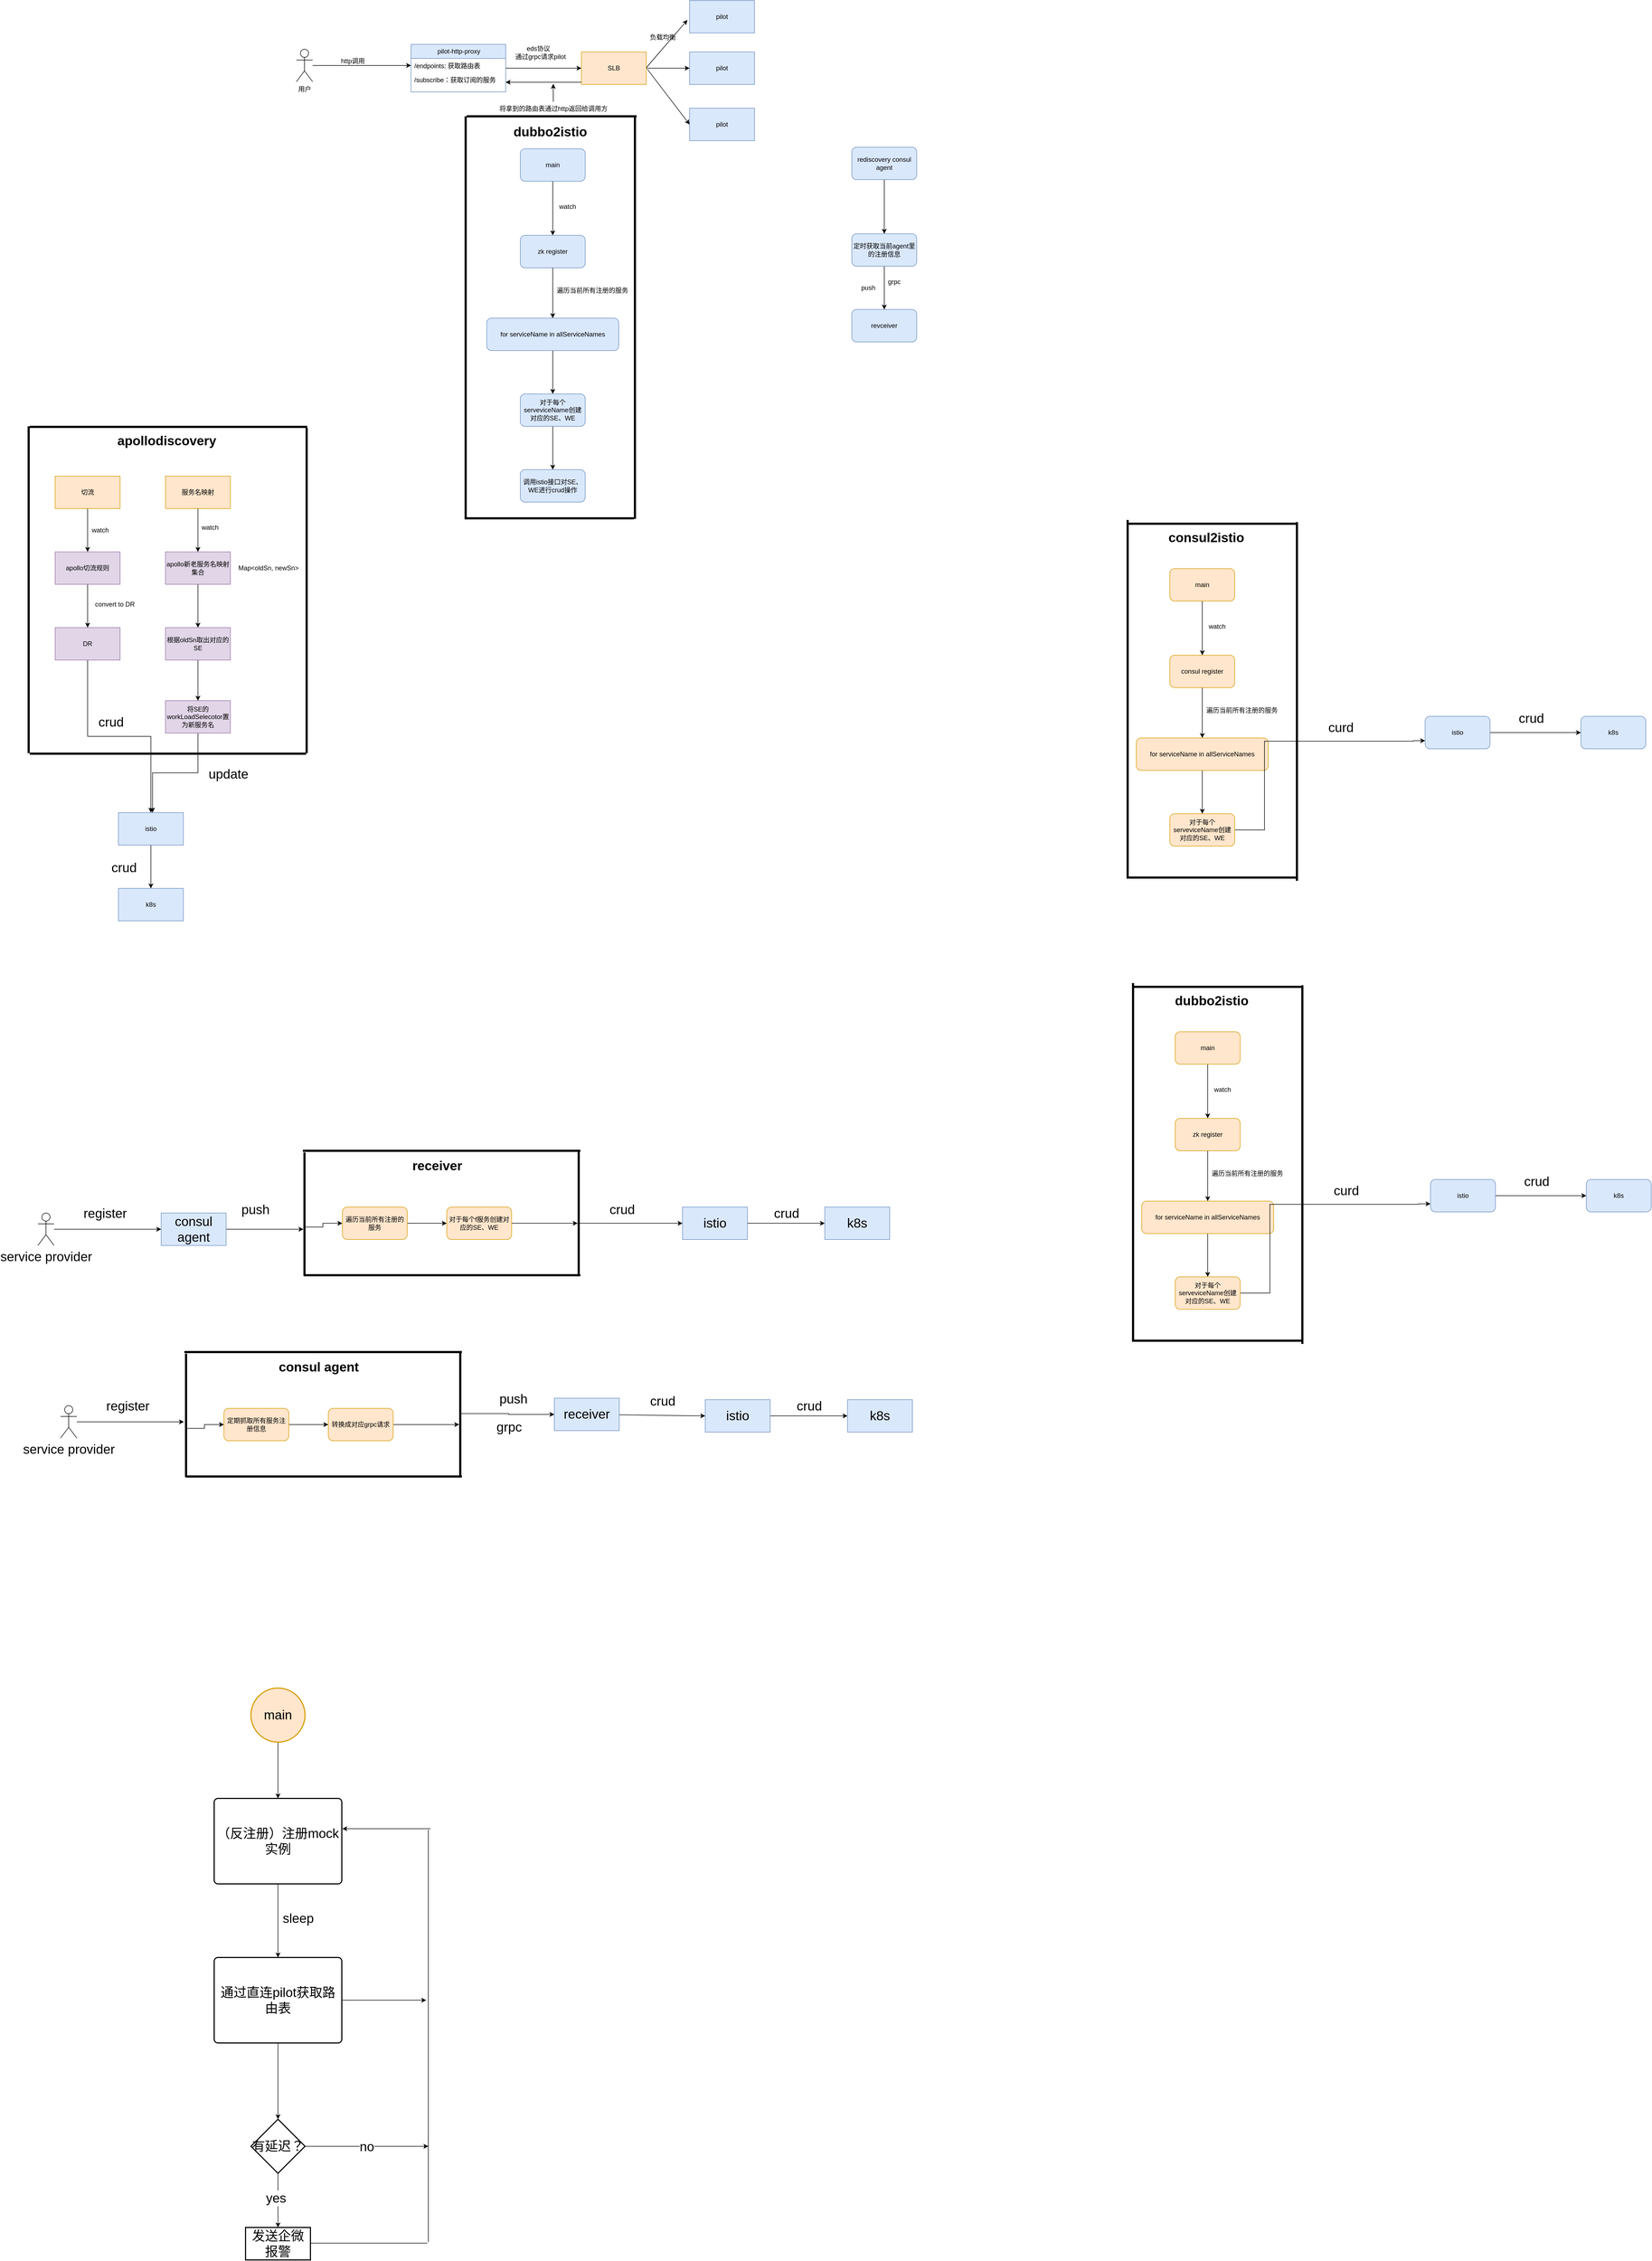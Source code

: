 <mxfile version="20.8.3" type="github">
  <diagram id="I-4XZFqHm5EkokQi3nll" name="第 1 页">
    <mxGraphModel dx="2268" dy="1748" grid="0" gridSize="10" guides="1" tooltips="1" connect="1" arrows="1" fold="1" page="0" pageScale="1" pageWidth="827" pageHeight="1169" math="0" shadow="0">
      <root>
        <mxCell id="0" />
        <mxCell id="1" parent="0" />
        <mxCell id="2bSLnEvAa8lVFMbBn78T-7" value="" style="edgeStyle=orthogonalEdgeStyle;rounded=0;orthogonalLoop=1;jettySize=auto;html=1;" parent="1" source="2bSLnEvAa8lVFMbBn78T-2" target="2bSLnEvAa8lVFMbBn78T-6" edge="1">
          <mxGeometry relative="1" as="geometry" />
        </mxCell>
        <mxCell id="2bSLnEvAa8lVFMbBn78T-2" value="pilot-http-proxy" style="swimlane;fontStyle=0;childLayout=stackLayout;horizontal=1;startSize=26;fillColor=#dae8fc;horizontalStack=0;resizeParent=1;resizeParentMax=0;resizeLast=0;collapsible=1;marginBottom=0;html=1;strokeColor=#6c8ebf;" parent="1" vertex="1">
          <mxGeometry x="279" y="-360" width="175" height="88" as="geometry" />
        </mxCell>
        <mxCell id="2bSLnEvAa8lVFMbBn78T-3" value="&lt;span style=&quot;background-color: rgb(248, 249, 250);&quot;&gt;/endpoints: 获取路由表&lt;/span&gt;" style="text;strokeColor=none;fillColor=none;align=left;verticalAlign=top;spacingLeft=4;spacingRight=4;overflow=hidden;rotatable=0;points=[[0,0.5],[1,0.5]];portConstraint=eastwest;whiteSpace=wrap;html=1;" parent="2bSLnEvAa8lVFMbBn78T-2" vertex="1">
          <mxGeometry y="26" width="175" height="26" as="geometry" />
        </mxCell>
        <mxCell id="2bSLnEvAa8lVFMbBn78T-4" value="&lt;span style=&quot;background-color: rgb(248, 249, 250);&quot;&gt;/subscribe：获取订阅的服务&lt;/span&gt;" style="text;strokeColor=none;fillColor=none;align=left;verticalAlign=top;spacingLeft=4;spacingRight=4;overflow=hidden;rotatable=0;points=[[0,0.5],[1,0.5]];portConstraint=eastwest;whiteSpace=wrap;html=1;" parent="2bSLnEvAa8lVFMbBn78T-2" vertex="1">
          <mxGeometry y="52" width="175" height="36" as="geometry" />
        </mxCell>
        <mxCell id="2bSLnEvAa8lVFMbBn78T-10" value="" style="edgeStyle=orthogonalEdgeStyle;rounded=0;orthogonalLoop=1;jettySize=auto;html=1;" parent="1" source="2bSLnEvAa8lVFMbBn78T-6" target="2bSLnEvAa8lVFMbBn78T-9" edge="1">
          <mxGeometry relative="1" as="geometry" />
        </mxCell>
        <mxCell id="2bSLnEvAa8lVFMbBn78T-6" value="SLB" style="rounded=0;whiteSpace=wrap;html=1;fillColor=#ffe6cc;strokeColor=#d79b00;" parent="1" vertex="1">
          <mxGeometry x="594" y="-346" width="120" height="60" as="geometry" />
        </mxCell>
        <mxCell id="2bSLnEvAa8lVFMbBn78T-8" value="通过grpc请求pilot" style="text;html=1;align=center;verticalAlign=middle;resizable=0;points=[];autosize=1;strokeColor=none;fillColor=none;" parent="1" vertex="1">
          <mxGeometry x="462" y="-350" width="111" height="26" as="geometry" />
        </mxCell>
        <mxCell id="2bSLnEvAa8lVFMbBn78T-9" value="pilot" style="whiteSpace=wrap;html=1;fillColor=#dae8fc;strokeColor=#6c8ebf;rounded=0;" parent="1" vertex="1">
          <mxGeometry x="794" y="-346" width="120" height="60" as="geometry" />
        </mxCell>
        <mxCell id="2bSLnEvAa8lVFMbBn78T-11" value="pilot" style="whiteSpace=wrap;html=1;fillColor=#dae8fc;strokeColor=#6c8ebf;rounded=0;" parent="1" vertex="1">
          <mxGeometry x="794" y="-242" width="120" height="60" as="geometry" />
        </mxCell>
        <mxCell id="2bSLnEvAa8lVFMbBn78T-12" value="pilot" style="whiteSpace=wrap;html=1;fillColor=#dae8fc;strokeColor=#6c8ebf;rounded=0;" parent="1" vertex="1">
          <mxGeometry x="794" y="-441" width="120" height="60" as="geometry" />
        </mxCell>
        <mxCell id="2bSLnEvAa8lVFMbBn78T-13" value="" style="endArrow=classic;html=1;rounded=0;" parent="1" edge="1">
          <mxGeometry width="50" height="50" relative="1" as="geometry">
            <mxPoint x="714" y="-317" as="sourcePoint" />
            <mxPoint x="790" y="-405" as="targetPoint" />
          </mxGeometry>
        </mxCell>
        <mxCell id="2bSLnEvAa8lVFMbBn78T-14" value="" style="endArrow=classic;html=1;rounded=0;entryX=0;entryY=0.5;entryDx=0;entryDy=0;" parent="1" target="2bSLnEvAa8lVFMbBn78T-11" edge="1">
          <mxGeometry width="50" height="50" relative="1" as="geometry">
            <mxPoint x="716" y="-314" as="sourcePoint" />
            <mxPoint x="800" y="-395" as="targetPoint" />
          </mxGeometry>
        </mxCell>
        <mxCell id="2bSLnEvAa8lVFMbBn78T-15" value="负载均衡" style="text;html=1;align=center;verticalAlign=middle;resizable=0;points=[];autosize=1;strokeColor=none;fillColor=none;" parent="1" vertex="1">
          <mxGeometry x="711" y="-386" width="66" height="26" as="geometry" />
        </mxCell>
        <mxCell id="2bSLnEvAa8lVFMbBn78T-16" value="eds协议" style="text;html=1;align=center;verticalAlign=middle;resizable=0;points=[];autosize=1;strokeColor=none;fillColor=none;" parent="1" vertex="1">
          <mxGeometry x="483" y="-365" width="61" height="26" as="geometry" />
        </mxCell>
        <mxCell id="2bSLnEvAa8lVFMbBn78T-17" value="" style="endArrow=classic;html=1;rounded=0;entryX=1;entryY=0.5;entryDx=0;entryDy=0;exitX=0;exitY=0.933;exitDx=0;exitDy=0;exitPerimeter=0;" parent="1" source="2bSLnEvAa8lVFMbBn78T-6" target="2bSLnEvAa8lVFMbBn78T-4" edge="1">
          <mxGeometry width="50" height="50" relative="1" as="geometry">
            <mxPoint x="591" y="-287" as="sourcePoint" />
            <mxPoint x="608" y="-315" as="targetPoint" />
          </mxGeometry>
        </mxCell>
        <mxCell id="2bSLnEvAa8lVFMbBn78T-19" value="" style="edgeStyle=orthogonalEdgeStyle;rounded=0;orthogonalLoop=1;jettySize=auto;html=1;" parent="1" source="2bSLnEvAa8lVFMbBn78T-18" edge="1">
          <mxGeometry relative="1" as="geometry">
            <mxPoint x="542" y="-287" as="targetPoint" />
          </mxGeometry>
        </mxCell>
        <mxCell id="2bSLnEvAa8lVFMbBn78T-18" value="将拿到的路由表通过http返回给调用方" style="text;html=1;align=center;verticalAlign=middle;resizable=0;points=[];autosize=1;strokeColor=none;fillColor=none;" parent="1" vertex="1">
          <mxGeometry x="433" y="-254" width="218" height="26" as="geometry" />
        </mxCell>
        <mxCell id="kkoXUz58cFzVGFC1fmEw-2" style="edgeStyle=orthogonalEdgeStyle;rounded=0;orthogonalLoop=1;jettySize=auto;html=1;entryX=0;entryY=0.5;entryDx=0;entryDy=0;" parent="1" source="kkoXUz58cFzVGFC1fmEw-1" target="2bSLnEvAa8lVFMbBn78T-3" edge="1">
          <mxGeometry relative="1" as="geometry" />
        </mxCell>
        <mxCell id="kkoXUz58cFzVGFC1fmEw-1" value="用户" style="shape=umlActor;verticalLabelPosition=bottom;verticalAlign=top;html=1;outlineConnect=0;" parent="1" vertex="1">
          <mxGeometry x="67" y="-351" width="30" height="60" as="geometry" />
        </mxCell>
        <mxCell id="kkoXUz58cFzVGFC1fmEw-3" value="http调用" style="text;html=1;align=center;verticalAlign=middle;resizable=0;points=[];autosize=1;strokeColor=none;fillColor=none;" parent="1" vertex="1">
          <mxGeometry x="140" y="-342" width="62" height="26" as="geometry" />
        </mxCell>
        <mxCell id="kkoXUz58cFzVGFC1fmEw-6" value="" style="edgeStyle=orthogonalEdgeStyle;rounded=0;orthogonalLoop=1;jettySize=auto;html=1;" parent="1" source="kkoXUz58cFzVGFC1fmEw-4" target="kkoXUz58cFzVGFC1fmEw-5" edge="1">
          <mxGeometry relative="1" as="geometry" />
        </mxCell>
        <mxCell id="kkoXUz58cFzVGFC1fmEw-4" value="main" style="rounded=1;whiteSpace=wrap;html=1;fillColor=#ffe6cc;strokeColor=#d79b00;" parent="1" vertex="1">
          <mxGeometry x="1682" y="609" width="120" height="60" as="geometry" />
        </mxCell>
        <mxCell id="kkoXUz58cFzVGFC1fmEw-9" value="" style="edgeStyle=orthogonalEdgeStyle;rounded=0;orthogonalLoop=1;jettySize=auto;html=1;" parent="1" source="kkoXUz58cFzVGFC1fmEw-5" target="kkoXUz58cFzVGFC1fmEw-8" edge="1">
          <mxGeometry relative="1" as="geometry" />
        </mxCell>
        <mxCell id="kkoXUz58cFzVGFC1fmEw-5" value="consul register" style="whiteSpace=wrap;html=1;fillColor=#ffe6cc;strokeColor=#d79b00;rounded=1;" parent="1" vertex="1">
          <mxGeometry x="1682" y="769" width="120" height="60" as="geometry" />
        </mxCell>
        <mxCell id="kkoXUz58cFzVGFC1fmEw-7" value="watch" style="text;html=1;align=center;verticalAlign=middle;resizable=0;points=[];autosize=1;strokeColor=none;fillColor=none;" parent="1" vertex="1">
          <mxGeometry x="1744" y="703" width="49" height="26" as="geometry" />
        </mxCell>
        <mxCell id="kkoXUz58cFzVGFC1fmEw-12" value="" style="edgeStyle=orthogonalEdgeStyle;rounded=0;orthogonalLoop=1;jettySize=auto;html=1;" parent="1" source="kkoXUz58cFzVGFC1fmEw-8" target="kkoXUz58cFzVGFC1fmEw-11" edge="1">
          <mxGeometry relative="1" as="geometry" />
        </mxCell>
        <mxCell id="kkoXUz58cFzVGFC1fmEw-8" value="for serviceName in allServiceNames" style="whiteSpace=wrap;html=1;fillColor=#ffe6cc;strokeColor=#d79b00;rounded=1;" parent="1" vertex="1">
          <mxGeometry x="1620" y="922" width="244" height="60" as="geometry" />
        </mxCell>
        <mxCell id="kkoXUz58cFzVGFC1fmEw-10" value="遍历当前所有注册的服务" style="text;html=1;align=center;verticalAlign=middle;resizable=0;points=[];autosize=1;strokeColor=none;fillColor=none;" parent="1" vertex="1">
          <mxGeometry x="1740" y="858" width="150" height="26" as="geometry" />
        </mxCell>
        <mxCell id="kkoXUz58cFzVGFC1fmEw-14" value="" style="edgeStyle=orthogonalEdgeStyle;rounded=0;orthogonalLoop=1;jettySize=auto;html=1;entryX=0;entryY=0.75;entryDx=0;entryDy=0;" parent="1" source="kkoXUz58cFzVGFC1fmEw-11" target="S4bypUOLamN8uPD8epQi-141" edge="1">
          <mxGeometry relative="1" as="geometry">
            <mxPoint x="1742" y="1202" as="targetPoint" />
            <Array as="points">
              <mxPoint x="1857" y="1092" />
              <mxPoint x="1857" y="928" />
              <mxPoint x="2132" y="928" />
            </Array>
          </mxGeometry>
        </mxCell>
        <mxCell id="kkoXUz58cFzVGFC1fmEw-11" value="对于每个serveviceName创建对应的SE、WE" style="whiteSpace=wrap;html=1;fillColor=#ffe6cc;strokeColor=#d79b00;rounded=1;" parent="1" vertex="1">
          <mxGeometry x="1682" y="1062" width="120" height="60" as="geometry" />
        </mxCell>
        <mxCell id="kkoXUz58cFzVGFC1fmEw-15" value="" style="edgeStyle=orthogonalEdgeStyle;rounded=0;orthogonalLoop=1;jettySize=auto;html=1;" parent="1" source="kkoXUz58cFzVGFC1fmEw-16" target="kkoXUz58cFzVGFC1fmEw-18" edge="1">
          <mxGeometry relative="1" as="geometry" />
        </mxCell>
        <mxCell id="kkoXUz58cFzVGFC1fmEw-16" value="main" style="rounded=1;whiteSpace=wrap;html=1;fillColor=#dae8fc;strokeColor=#6c8ebf;" parent="1" vertex="1">
          <mxGeometry x="481" y="-167" width="120" height="60" as="geometry" />
        </mxCell>
        <mxCell id="kkoXUz58cFzVGFC1fmEw-17" value="" style="edgeStyle=orthogonalEdgeStyle;rounded=0;orthogonalLoop=1;jettySize=auto;html=1;" parent="1" source="kkoXUz58cFzVGFC1fmEw-18" target="kkoXUz58cFzVGFC1fmEw-21" edge="1">
          <mxGeometry relative="1" as="geometry" />
        </mxCell>
        <mxCell id="kkoXUz58cFzVGFC1fmEw-18" value="zk register" style="whiteSpace=wrap;html=1;fillColor=#dae8fc;strokeColor=#6c8ebf;rounded=1;" parent="1" vertex="1">
          <mxGeometry x="481" y="-7" width="120" height="60" as="geometry" />
        </mxCell>
        <mxCell id="kkoXUz58cFzVGFC1fmEw-19" value="watch" style="text;html=1;align=center;verticalAlign=middle;resizable=0;points=[];autosize=1;strokeColor=none;fillColor=none;" parent="1" vertex="1">
          <mxGeometry x="543" y="-73" width="49" height="26" as="geometry" />
        </mxCell>
        <mxCell id="kkoXUz58cFzVGFC1fmEw-20" value="" style="edgeStyle=orthogonalEdgeStyle;rounded=0;orthogonalLoop=1;jettySize=auto;html=1;" parent="1" source="kkoXUz58cFzVGFC1fmEw-21" target="kkoXUz58cFzVGFC1fmEw-24" edge="1">
          <mxGeometry relative="1" as="geometry" />
        </mxCell>
        <mxCell id="kkoXUz58cFzVGFC1fmEw-21" value="for serviceName in allServiceNames" style="whiteSpace=wrap;html=1;fillColor=#dae8fc;strokeColor=#6c8ebf;rounded=1;" parent="1" vertex="1">
          <mxGeometry x="419" y="146" width="244" height="60" as="geometry" />
        </mxCell>
        <mxCell id="kkoXUz58cFzVGFC1fmEw-22" value="遍历当前所有注册的服务" style="text;html=1;align=center;verticalAlign=middle;resizable=0;points=[];autosize=1;strokeColor=none;fillColor=none;" parent="1" vertex="1">
          <mxGeometry x="539" y="82" width="150" height="26" as="geometry" />
        </mxCell>
        <mxCell id="kkoXUz58cFzVGFC1fmEw-23" value="" style="edgeStyle=orthogonalEdgeStyle;rounded=0;orthogonalLoop=1;jettySize=auto;html=1;" parent="1" source="kkoXUz58cFzVGFC1fmEw-24" target="kkoXUz58cFzVGFC1fmEw-25" edge="1">
          <mxGeometry relative="1" as="geometry" />
        </mxCell>
        <mxCell id="kkoXUz58cFzVGFC1fmEw-24" value="对于每个serveviceName创建对应的SE、WE" style="whiteSpace=wrap;html=1;fillColor=#dae8fc;strokeColor=#6c8ebf;rounded=1;" parent="1" vertex="1">
          <mxGeometry x="481" y="286" width="120" height="60" as="geometry" />
        </mxCell>
        <mxCell id="kkoXUz58cFzVGFC1fmEw-25" value="调用istio接口对SE、WE进行crud操作" style="whiteSpace=wrap;html=1;fillColor=#dae8fc;strokeColor=#6c8ebf;rounded=1;" parent="1" vertex="1">
          <mxGeometry x="481" y="426" width="120" height="60" as="geometry" />
        </mxCell>
        <mxCell id="kkoXUz58cFzVGFC1fmEw-33" value="" style="edgeStyle=orthogonalEdgeStyle;rounded=0;orthogonalLoop=1;jettySize=auto;html=1;" parent="1" source="kkoXUz58cFzVGFC1fmEw-29" target="kkoXUz58cFzVGFC1fmEw-32" edge="1">
          <mxGeometry relative="1" as="geometry" />
        </mxCell>
        <mxCell id="kkoXUz58cFzVGFC1fmEw-29" value="切流" style="rounded=0;whiteSpace=wrap;html=1;fillColor=#ffe6cc;strokeColor=#d79b00;" parent="1" vertex="1">
          <mxGeometry x="-379" y="438" width="120" height="60" as="geometry" />
        </mxCell>
        <mxCell id="kkoXUz58cFzVGFC1fmEw-42" value="" style="edgeStyle=orthogonalEdgeStyle;rounded=0;orthogonalLoop=1;jettySize=auto;html=1;" parent="1" source="kkoXUz58cFzVGFC1fmEw-30" target="kkoXUz58cFzVGFC1fmEw-41" edge="1">
          <mxGeometry relative="1" as="geometry" />
        </mxCell>
        <mxCell id="kkoXUz58cFzVGFC1fmEw-30" value="服务名映射" style="rounded=0;whiteSpace=wrap;html=1;fillColor=#ffe6cc;strokeColor=#d79b00;" parent="1" vertex="1">
          <mxGeometry x="-175" y="438" width="120" height="60" as="geometry" />
        </mxCell>
        <mxCell id="kkoXUz58cFzVGFC1fmEw-36" value="" style="edgeStyle=orthogonalEdgeStyle;rounded=0;orthogonalLoop=1;jettySize=auto;html=1;" parent="1" source="kkoXUz58cFzVGFC1fmEw-32" target="kkoXUz58cFzVGFC1fmEw-35" edge="1">
          <mxGeometry relative="1" as="geometry" />
        </mxCell>
        <mxCell id="kkoXUz58cFzVGFC1fmEw-32" value="apollo切流规则" style="rounded=0;whiteSpace=wrap;html=1;fillColor=#e1d5e7;strokeColor=#9673a6;" parent="1" vertex="1">
          <mxGeometry x="-379" y="578" width="120" height="60" as="geometry" />
        </mxCell>
        <mxCell id="kkoXUz58cFzVGFC1fmEw-34" value="watch" style="text;html=1;align=center;verticalAlign=middle;resizable=0;points=[];autosize=1;strokeColor=none;fillColor=none;" parent="1" vertex="1">
          <mxGeometry x="-321" y="525" width="49" height="26" as="geometry" />
        </mxCell>
        <mxCell id="kkoXUz58cFzVGFC1fmEw-39" value="" style="edgeStyle=orthogonalEdgeStyle;rounded=0;orthogonalLoop=1;jettySize=auto;html=1;" parent="1" source="kkoXUz58cFzVGFC1fmEw-35" target="kkoXUz58cFzVGFC1fmEw-38" edge="1">
          <mxGeometry relative="1" as="geometry" />
        </mxCell>
        <mxCell id="kkoXUz58cFzVGFC1fmEw-35" value="DR" style="rounded=0;whiteSpace=wrap;html=1;fillColor=#e1d5e7;strokeColor=#9673a6;" parent="1" vertex="1">
          <mxGeometry x="-379" y="718" width="120" height="60" as="geometry" />
        </mxCell>
        <mxCell id="kkoXUz58cFzVGFC1fmEw-37" value="convert to DR" style="text;html=1;align=center;verticalAlign=middle;resizable=0;points=[];autosize=1;strokeColor=none;fillColor=none;" parent="1" vertex="1">
          <mxGeometry x="-315" y="662" width="91" height="26" as="geometry" />
        </mxCell>
        <mxCell id="S4bypUOLamN8uPD8epQi-183" value="" style="edgeStyle=orthogonalEdgeStyle;rounded=0;orthogonalLoop=1;jettySize=auto;html=1;fontSize=24;" edge="1" parent="1" source="kkoXUz58cFzVGFC1fmEw-38" target="S4bypUOLamN8uPD8epQi-182">
          <mxGeometry relative="1" as="geometry" />
        </mxCell>
        <mxCell id="kkoXUz58cFzVGFC1fmEw-38" value="istio" style="rounded=0;whiteSpace=wrap;html=1;fillColor=#dae8fc;strokeColor=#6c8ebf;" parent="1" vertex="1">
          <mxGeometry x="-262" y="1060" width="120" height="60" as="geometry" />
        </mxCell>
        <mxCell id="kkoXUz58cFzVGFC1fmEw-45" value="" style="edgeStyle=orthogonalEdgeStyle;rounded=0;orthogonalLoop=1;jettySize=auto;html=1;" parent="1" source="kkoXUz58cFzVGFC1fmEw-41" target="kkoXUz58cFzVGFC1fmEw-44" edge="1">
          <mxGeometry relative="1" as="geometry" />
        </mxCell>
        <mxCell id="kkoXUz58cFzVGFC1fmEw-41" value="apollo新老服务名映射集合" style="rounded=0;whiteSpace=wrap;html=1;fillColor=#e1d5e7;strokeColor=#9673a6;" parent="1" vertex="1">
          <mxGeometry x="-175" y="578" width="120" height="60" as="geometry" />
        </mxCell>
        <mxCell id="kkoXUz58cFzVGFC1fmEw-43" value="watch" style="text;html=1;align=center;verticalAlign=middle;resizable=0;points=[];autosize=1;strokeColor=none;fillColor=none;" parent="1" vertex="1">
          <mxGeometry x="-118" y="520" width="49" height="26" as="geometry" />
        </mxCell>
        <mxCell id="kkoXUz58cFzVGFC1fmEw-48" value="" style="edgeStyle=orthogonalEdgeStyle;rounded=0;orthogonalLoop=1;jettySize=auto;html=1;" parent="1" source="kkoXUz58cFzVGFC1fmEw-44" target="kkoXUz58cFzVGFC1fmEw-47" edge="1">
          <mxGeometry relative="1" as="geometry" />
        </mxCell>
        <mxCell id="kkoXUz58cFzVGFC1fmEw-44" value="根据oldSn取出对应的SE" style="rounded=0;whiteSpace=wrap;html=1;fillColor=#e1d5e7;strokeColor=#9673a6;" parent="1" vertex="1">
          <mxGeometry x="-175" y="718" width="120" height="60" as="geometry" />
        </mxCell>
        <mxCell id="kkoXUz58cFzVGFC1fmEw-46" value="Map&amp;lt;oldSn, newSn&amp;gt;" style="text;html=1;align=center;verticalAlign=middle;resizable=0;points=[];autosize=1;strokeColor=none;fillColor=none;" parent="1" vertex="1">
          <mxGeometry x="-50" y="595" width="129" height="26" as="geometry" />
        </mxCell>
        <mxCell id="S4bypUOLamN8uPD8epQi-191" style="edgeStyle=orthogonalEdgeStyle;rounded=0;orthogonalLoop=1;jettySize=auto;html=1;entryX=0.525;entryY=0;entryDx=0;entryDy=0;fontSize=24;entryPerimeter=0;" edge="1" parent="1" source="kkoXUz58cFzVGFC1fmEw-47" target="kkoXUz58cFzVGFC1fmEw-38">
          <mxGeometry relative="1" as="geometry">
            <mxPoint x="-110" y="1054" as="targetPoint" />
          </mxGeometry>
        </mxCell>
        <mxCell id="kkoXUz58cFzVGFC1fmEw-47" value="将SE的workLoadSelecotor置为新服务名" style="rounded=0;whiteSpace=wrap;html=1;fillColor=#e1d5e7;strokeColor=#9673a6;" parent="1" vertex="1">
          <mxGeometry x="-175" y="853" width="120" height="60" as="geometry" />
        </mxCell>
        <mxCell id="kkoXUz58cFzVGFC1fmEw-49" value="" style="edgeStyle=orthogonalEdgeStyle;rounded=0;orthogonalLoop=1;jettySize=auto;html=1;" parent="1" source="kkoXUz58cFzVGFC1fmEw-50" target="kkoXUz58cFzVGFC1fmEw-52" edge="1">
          <mxGeometry relative="1" as="geometry" />
        </mxCell>
        <mxCell id="kkoXUz58cFzVGFC1fmEw-50" value="rediscovery consul agent" style="rounded=1;whiteSpace=wrap;html=1;fillColor=#dae8fc;strokeColor=#6c8ebf;" parent="1" vertex="1">
          <mxGeometry x="1094" y="-170" width="120" height="60" as="geometry" />
        </mxCell>
        <mxCell id="kkoXUz58cFzVGFC1fmEw-60" value="" style="edgeStyle=orthogonalEdgeStyle;rounded=0;orthogonalLoop=1;jettySize=auto;html=1;" parent="1" source="kkoXUz58cFzVGFC1fmEw-52" target="kkoXUz58cFzVGFC1fmEw-59" edge="1">
          <mxGeometry relative="1" as="geometry" />
        </mxCell>
        <mxCell id="kkoXUz58cFzVGFC1fmEw-52" value="&lt;span style=&quot;&quot;&gt;定时获取当前agent里的注册信息&lt;/span&gt;" style="whiteSpace=wrap;html=1;fillColor=#dae8fc;strokeColor=#6c8ebf;rounded=1;" parent="1" vertex="1">
          <mxGeometry x="1094" y="-10" width="120" height="60" as="geometry" />
        </mxCell>
        <mxCell id="kkoXUz58cFzVGFC1fmEw-59" value="&lt;span style=&quot;&quot;&gt;revceiver&lt;/span&gt;" style="whiteSpace=wrap;html=1;fillColor=#dae8fc;strokeColor=#6c8ebf;rounded=1;" parent="1" vertex="1">
          <mxGeometry x="1094" y="130" width="120" height="60" as="geometry" />
        </mxCell>
        <mxCell id="kkoXUz58cFzVGFC1fmEw-61" value="grpc" style="text;html=1;align=center;verticalAlign=middle;resizable=0;points=[];autosize=1;strokeColor=none;fillColor=none;" parent="1" vertex="1">
          <mxGeometry x="1151" y="66" width="41" height="26" as="geometry" />
        </mxCell>
        <mxCell id="kkoXUz58cFzVGFC1fmEw-64" value="push" style="text;html=1;align=center;verticalAlign=middle;resizable=0;points=[];autosize=1;strokeColor=none;fillColor=none;" parent="1" vertex="1">
          <mxGeometry x="1102" y="77" width="44" height="26" as="geometry" />
        </mxCell>
        <mxCell id="S4bypUOLamN8uPD8epQi-5" value="" style="line;strokeWidth=4;direction=south;html=1;perimeter=backbonePerimeter;points=[];outlineConnect=0;" vertex="1" parent="1">
          <mxGeometry x="-433" y="346" width="10" height="604" as="geometry" />
        </mxCell>
        <mxCell id="S4bypUOLamN8uPD8epQi-6" value="" style="line;strokeWidth=4;direction=south;html=1;perimeter=backbonePerimeter;points=[];outlineConnect=0;" vertex="1" parent="1">
          <mxGeometry x="81" y="349" width="10" height="601" as="geometry" />
        </mxCell>
        <mxCell id="S4bypUOLamN8uPD8epQi-8" value="" style="line;strokeWidth=4;html=1;perimeter=backbonePerimeter;points=[];outlineConnect=0;" vertex="1" parent="1">
          <mxGeometry x="-426" y="946" width="511" height="10" as="geometry" />
        </mxCell>
        <mxCell id="S4bypUOLamN8uPD8epQi-9" value="" style="line;strokeWidth=4;html=1;perimeter=backbonePerimeter;points=[];outlineConnect=0;" vertex="1" parent="1">
          <mxGeometry x="-426" y="342" width="513" height="10" as="geometry" />
        </mxCell>
        <mxCell id="S4bypUOLamN8uPD8epQi-10" value="&lt;b&gt;&lt;font style=&quot;font-size: 24px;&quot;&gt;apollodiscovery&lt;/font&gt;&lt;/b&gt;" style="text;html=1;align=center;verticalAlign=middle;resizable=0;points=[];autosize=1;strokeColor=none;fillColor=none;" vertex="1" parent="1">
          <mxGeometry x="-274" y="352" width="201" height="41" as="geometry" />
        </mxCell>
        <mxCell id="S4bypUOLamN8uPD8epQi-11" value="" style="line;strokeWidth=4;direction=south;html=1;perimeter=backbonePerimeter;points=[];outlineConnect=0;" vertex="1" parent="1">
          <mxGeometry x="375" y="-227" width="10" height="741" as="geometry" />
        </mxCell>
        <mxCell id="S4bypUOLamN8uPD8epQi-12" value="" style="line;strokeWidth=4;direction=south;html=1;perimeter=backbonePerimeter;points=[];outlineConnect=0;" vertex="1" parent="1">
          <mxGeometry x="688" y="-225" width="10" height="742" as="geometry" />
        </mxCell>
        <mxCell id="S4bypUOLamN8uPD8epQi-13" value="" style="line;strokeWidth=4;html=1;perimeter=backbonePerimeter;points=[];outlineConnect=0;" vertex="1" parent="1">
          <mxGeometry x="378" y="511" width="313" height="10" as="geometry" />
        </mxCell>
        <mxCell id="S4bypUOLamN8uPD8epQi-14" value="" style="line;strokeWidth=4;html=1;perimeter=backbonePerimeter;points=[];outlineConnect=0;" vertex="1" parent="1">
          <mxGeometry x="382" y="-232" width="314" height="10" as="geometry" />
        </mxCell>
        <mxCell id="S4bypUOLamN8uPD8epQi-16" value="&lt;font style=&quot;font-size: 24px;&quot;&gt;&lt;b&gt;dubbo2istio&lt;/b&gt;&lt;/font&gt;" style="text;html=1;align=center;verticalAlign=middle;resizable=0;points=[];autosize=1;strokeColor=none;fillColor=none;fontSize=18;" vertex="1" parent="1">
          <mxGeometry x="459" y="-219" width="154" height="41" as="geometry" />
        </mxCell>
        <mxCell id="S4bypUOLamN8uPD8epQi-18" value="" style="line;strokeWidth=4;direction=south;html=1;perimeter=backbonePerimeter;points=[];outlineConnect=0;fontSize=18;" vertex="1" parent="1">
          <mxGeometry x="1599" y="519" width="10" height="663" as="geometry" />
        </mxCell>
        <mxCell id="S4bypUOLamN8uPD8epQi-19" value="" style="line;strokeWidth=4;direction=south;html=1;perimeter=backbonePerimeter;points=[];outlineConnect=0;fontSize=18;" vertex="1" parent="1">
          <mxGeometry x="1912" y="523" width="10" height="663" as="geometry" />
        </mxCell>
        <mxCell id="S4bypUOLamN8uPD8epQi-20" value="" style="line;strokeWidth=4;html=1;perimeter=backbonePerimeter;points=[];outlineConnect=0;fontSize=18;" vertex="1" parent="1">
          <mxGeometry x="1604" y="1175" width="313" height="10" as="geometry" />
        </mxCell>
        <mxCell id="S4bypUOLamN8uPD8epQi-21" value="" style="line;strokeWidth=4;html=1;perimeter=backbonePerimeter;points=[];outlineConnect=0;fontSize=18;" vertex="1" parent="1">
          <mxGeometry x="1604" y="521" width="313" height="10" as="geometry" />
        </mxCell>
        <mxCell id="S4bypUOLamN8uPD8epQi-22" value="&lt;b&gt;&lt;font style=&quot;font-size: 24px;&quot;&gt;consul2istio&lt;/font&gt;&lt;/b&gt;" style="text;html=1;align=center;verticalAlign=middle;resizable=0;points=[];autosize=1;strokeColor=none;fillColor=none;fontSize=18;" vertex="1" parent="1">
          <mxGeometry x="1670" y="531" width="158" height="41" as="geometry" />
        </mxCell>
        <mxCell id="S4bypUOLamN8uPD8epQi-86" style="edgeStyle=orthogonalEdgeStyle;rounded=0;orthogonalLoop=1;jettySize=auto;html=1;entryX=0;entryY=0.5;entryDx=0;entryDy=0;fontSize=24;" edge="1" parent="1" source="S4bypUOLamN8uPD8epQi-43" target="S4bypUOLamN8uPD8epQi-83">
          <mxGeometry relative="1" as="geometry">
            <Array as="points">
              <mxPoint x="116" y="1826" />
              <mxPoint x="116" y="1819" />
            </Array>
          </mxGeometry>
        </mxCell>
        <mxCell id="S4bypUOLamN8uPD8epQi-43" value="" style="line;strokeWidth=4;direction=south;html=1;perimeter=backbonePerimeter;points=[];outlineConnect=0;" vertex="1" parent="1">
          <mxGeometry x="77" y="1688" width="10" height="228" as="geometry" />
        </mxCell>
        <mxCell id="S4bypUOLamN8uPD8epQi-44" value="" style="line;strokeWidth=4;direction=south;html=1;perimeter=backbonePerimeter;points=[];outlineConnect=0;" vertex="1" parent="1">
          <mxGeometry x="584" y="1685.5" width="10" height="229.5" as="geometry" />
        </mxCell>
        <mxCell id="S4bypUOLamN8uPD8epQi-45" value="" style="line;strokeWidth=4;html=1;perimeter=backbonePerimeter;points=[];outlineConnect=0;" vertex="1" parent="1">
          <mxGeometry x="81" y="1910" width="511" height="10" as="geometry" />
        </mxCell>
        <mxCell id="S4bypUOLamN8uPD8epQi-46" value="" style="line;strokeWidth=4;html=1;perimeter=backbonePerimeter;points=[];outlineConnect=0;" vertex="1" parent="1">
          <mxGeometry x="79" y="1680" width="513" height="10" as="geometry" />
        </mxCell>
        <mxCell id="S4bypUOLamN8uPD8epQi-47" value="&lt;b&gt;&lt;font style=&quot;font-size: 24px;&quot;&gt;receiver&lt;/font&gt;&lt;/b&gt;" style="text;html=1;align=center;verticalAlign=middle;resizable=0;points=[];autosize=1;strokeColor=none;fillColor=none;" vertex="1" parent="1">
          <mxGeometry x="272" y="1692" width="110" height="41" as="geometry" />
        </mxCell>
        <mxCell id="S4bypUOLamN8uPD8epQi-51" style="edgeStyle=orthogonalEdgeStyle;rounded=0;orthogonalLoop=1;jettySize=auto;html=1;fontSize=24;" edge="1" parent="1" source="S4bypUOLamN8uPD8epQi-48" target="S4bypUOLamN8uPD8epQi-43">
          <mxGeometry relative="1" as="geometry">
            <Array as="points">
              <mxPoint x="49" y="1830" />
              <mxPoint x="49" y="1830" />
            </Array>
          </mxGeometry>
        </mxCell>
        <mxCell id="S4bypUOLamN8uPD8epQi-48" value="consul agent" style="rounded=0;whiteSpace=wrap;html=1;fontSize=24;fillColor=#dae8fc;strokeColor=#6c8ebf;" vertex="1" parent="1">
          <mxGeometry x="-183" y="1800" width="120" height="60" as="geometry" />
        </mxCell>
        <mxCell id="S4bypUOLamN8uPD8epQi-50" style="edgeStyle=orthogonalEdgeStyle;rounded=0;orthogonalLoop=1;jettySize=auto;html=1;entryX=0;entryY=0.5;entryDx=0;entryDy=0;fontSize=24;" edge="1" parent="1" source="S4bypUOLamN8uPD8epQi-49" target="S4bypUOLamN8uPD8epQi-48">
          <mxGeometry relative="1" as="geometry" />
        </mxCell>
        <mxCell id="S4bypUOLamN8uPD8epQi-49" value="service provider" style="shape=umlActor;verticalLabelPosition=bottom;verticalAlign=top;html=1;outlineConnect=0;fontSize=24;" vertex="1" parent="1">
          <mxGeometry x="-411" y="1800" width="30" height="60" as="geometry" />
        </mxCell>
        <mxCell id="S4bypUOLamN8uPD8epQi-52" value="register" style="text;html=1;align=center;verticalAlign=middle;resizable=0;points=[];autosize=1;strokeColor=none;fillColor=none;fontSize=24;" vertex="1" parent="1">
          <mxGeometry x="-336" y="1780" width="98" height="41" as="geometry" />
        </mxCell>
        <mxCell id="S4bypUOLamN8uPD8epQi-53" value="push" style="text;html=1;align=center;verticalAlign=middle;resizable=0;points=[];autosize=1;strokeColor=none;fillColor=none;fontSize=24;" vertex="1" parent="1">
          <mxGeometry x="-44" y="1773" width="70" height="41" as="geometry" />
        </mxCell>
        <mxCell id="S4bypUOLamN8uPD8epQi-57" value="" style="edgeStyle=orthogonalEdgeStyle;rounded=0;orthogonalLoop=1;jettySize=auto;html=1;fontSize=24;" edge="1" parent="1" source="S4bypUOLamN8uPD8epQi-54" target="S4bypUOLamN8uPD8epQi-56">
          <mxGeometry relative="1" as="geometry" />
        </mxCell>
        <mxCell id="S4bypUOLamN8uPD8epQi-54" value="istio" style="rounded=0;whiteSpace=wrap;html=1;fontSize=24;fillColor=#dae8fc;strokeColor=#6c8ebf;" vertex="1" parent="1">
          <mxGeometry x="781" y="1789" width="120" height="60" as="geometry" />
        </mxCell>
        <mxCell id="S4bypUOLamN8uPD8epQi-55" value="" style="endArrow=classic;html=1;rounded=0;fontSize=24;entryX=0;entryY=0.5;entryDx=0;entryDy=0;" edge="1" parent="1" source="S4bypUOLamN8uPD8epQi-44" target="S4bypUOLamN8uPD8epQi-54">
          <mxGeometry width="50" height="50" relative="1" as="geometry">
            <mxPoint x="171" y="1841" as="sourcePoint" />
            <mxPoint x="221" y="1791" as="targetPoint" />
          </mxGeometry>
        </mxCell>
        <mxCell id="S4bypUOLamN8uPD8epQi-56" value="k8s" style="rounded=0;whiteSpace=wrap;html=1;fontSize=24;fillColor=#dae8fc;strokeColor=#6c8ebf;" vertex="1" parent="1">
          <mxGeometry x="1044" y="1789" width="120" height="60" as="geometry" />
        </mxCell>
        <mxCell id="S4bypUOLamN8uPD8epQi-58" value="crud" style="text;html=1;align=center;verticalAlign=middle;resizable=0;points=[];autosize=1;strokeColor=none;fillColor=none;fontSize=24;" vertex="1" parent="1">
          <mxGeometry x="636" y="1773" width="65" height="41" as="geometry" />
        </mxCell>
        <mxCell id="S4bypUOLamN8uPD8epQi-59" value="crud" style="text;html=1;align=center;verticalAlign=middle;resizable=0;points=[];autosize=1;strokeColor=none;fillColor=none;fontSize=24;" vertex="1" parent="1">
          <mxGeometry x="940" y="1780" width="65" height="41" as="geometry" />
        </mxCell>
        <mxCell id="S4bypUOLamN8uPD8epQi-85" style="edgeStyle=orthogonalEdgeStyle;rounded=0;orthogonalLoop=1;jettySize=auto;html=1;fontSize=24;" edge="1" parent="1" source="S4bypUOLamN8uPD8epQi-80" target="S4bypUOLamN8uPD8epQi-44">
          <mxGeometry relative="1" as="geometry">
            <Array as="points">
              <mxPoint x="528" y="1819" />
              <mxPoint x="528" y="1819" />
            </Array>
          </mxGeometry>
        </mxCell>
        <mxCell id="S4bypUOLamN8uPD8epQi-80" value="对于每个f服务创建对应的SE、WE" style="whiteSpace=wrap;html=1;fillColor=#ffe6cc;strokeColor=#d79b00;rounded=1;" vertex="1" parent="1">
          <mxGeometry x="345" y="1789" width="120" height="60" as="geometry" />
        </mxCell>
        <mxCell id="S4bypUOLamN8uPD8epQi-84" style="edgeStyle=orthogonalEdgeStyle;rounded=0;orthogonalLoop=1;jettySize=auto;html=1;entryX=0;entryY=0.5;entryDx=0;entryDy=0;fontSize=24;" edge="1" parent="1" source="S4bypUOLamN8uPD8epQi-83" target="S4bypUOLamN8uPD8epQi-80">
          <mxGeometry relative="1" as="geometry" />
        </mxCell>
        <mxCell id="S4bypUOLamN8uPD8epQi-83" value="&lt;span style=&quot;&quot;&gt;遍历当前所有注册的服务&lt;/span&gt;" style="whiteSpace=wrap;html=1;fillColor=#ffe6cc;strokeColor=#d79b00;rounded=1;" vertex="1" parent="1">
          <mxGeometry x="152" y="1789" width="120" height="60" as="geometry" />
        </mxCell>
        <mxCell id="S4bypUOLamN8uPD8epQi-89" style="edgeStyle=orthogonalEdgeStyle;rounded=0;orthogonalLoop=1;jettySize=auto;html=1;entryX=0;entryY=0.5;entryDx=0;entryDy=0;fontSize=24;" edge="1" parent="1" source="S4bypUOLamN8uPD8epQi-90" target="S4bypUOLamN8uPD8epQi-110">
          <mxGeometry relative="1" as="geometry">
            <Array as="points">
              <mxPoint x="-103" y="2198" />
              <mxPoint x="-103" y="2191" />
            </Array>
          </mxGeometry>
        </mxCell>
        <mxCell id="S4bypUOLamN8uPD8epQi-90" value="" style="line;strokeWidth=4;direction=south;html=1;perimeter=backbonePerimeter;points=[];outlineConnect=0;" vertex="1" parent="1">
          <mxGeometry x="-142" y="2060" width="10" height="228" as="geometry" />
        </mxCell>
        <mxCell id="S4bypUOLamN8uPD8epQi-115" style="edgeStyle=orthogonalEdgeStyle;rounded=0;orthogonalLoop=1;jettySize=auto;html=1;entryX=0;entryY=0.5;entryDx=0;entryDy=0;fontSize=24;" edge="1" parent="1" source="S4bypUOLamN8uPD8epQi-91" target="S4bypUOLamN8uPD8epQi-112">
          <mxGeometry relative="1" as="geometry" />
        </mxCell>
        <mxCell id="S4bypUOLamN8uPD8epQi-91" value="" style="line;strokeWidth=4;direction=south;html=1;perimeter=backbonePerimeter;points=[];outlineConnect=0;" vertex="1" parent="1">
          <mxGeometry x="365" y="2056" width="10" height="229.5" as="geometry" />
        </mxCell>
        <mxCell id="S4bypUOLamN8uPD8epQi-92" value="" style="line;strokeWidth=4;html=1;perimeter=backbonePerimeter;points=[];outlineConnect=0;" vertex="1" parent="1">
          <mxGeometry x="-138" y="2282" width="511" height="10" as="geometry" />
        </mxCell>
        <mxCell id="S4bypUOLamN8uPD8epQi-93" value="" style="line;strokeWidth=4;html=1;perimeter=backbonePerimeter;points=[];outlineConnect=0;" vertex="1" parent="1">
          <mxGeometry x="-140" y="2052" width="513" height="10" as="geometry" />
        </mxCell>
        <mxCell id="S4bypUOLamN8uPD8epQi-94" value="&lt;b&gt;&lt;font style=&quot;font-size: 24px;&quot;&gt;consul agent&lt;/font&gt;&lt;/b&gt;" style="text;html=1;align=center;verticalAlign=middle;resizable=0;points=[];autosize=1;strokeColor=none;fillColor=none;" vertex="1" parent="1">
          <mxGeometry x="25" y="2064" width="166" height="41" as="geometry" />
        </mxCell>
        <mxCell id="S4bypUOLamN8uPD8epQi-97" style="edgeStyle=orthogonalEdgeStyle;rounded=0;orthogonalLoop=1;jettySize=auto;html=1;entryX=0;entryY=0.5;entryDx=0;entryDy=0;fontSize=24;" edge="1" parent="1" source="S4bypUOLamN8uPD8epQi-98">
          <mxGeometry relative="1" as="geometry">
            <mxPoint x="-141" y="2186" as="targetPoint" />
          </mxGeometry>
        </mxCell>
        <mxCell id="S4bypUOLamN8uPD8epQi-98" value="service provider" style="shape=umlActor;verticalLabelPosition=bottom;verticalAlign=top;html=1;outlineConnect=0;fontSize=24;" vertex="1" parent="1">
          <mxGeometry x="-369" y="2156" width="30" height="60" as="geometry" />
        </mxCell>
        <mxCell id="S4bypUOLamN8uPD8epQi-99" value="register" style="text;html=1;align=center;verticalAlign=middle;resizable=0;points=[];autosize=1;strokeColor=none;fillColor=none;fontSize=24;" vertex="1" parent="1">
          <mxGeometry x="-294" y="2136" width="98" height="41" as="geometry" />
        </mxCell>
        <mxCell id="S4bypUOLamN8uPD8epQi-101" value="" style="edgeStyle=orthogonalEdgeStyle;rounded=0;orthogonalLoop=1;jettySize=auto;html=1;fontSize=24;" edge="1" parent="1" source="S4bypUOLamN8uPD8epQi-102" target="S4bypUOLamN8uPD8epQi-104">
          <mxGeometry relative="1" as="geometry" />
        </mxCell>
        <mxCell id="S4bypUOLamN8uPD8epQi-102" value="istio" style="rounded=0;whiteSpace=wrap;html=1;fontSize=24;fillColor=#dae8fc;strokeColor=#6c8ebf;" vertex="1" parent="1">
          <mxGeometry x="823" y="2145" width="120" height="60" as="geometry" />
        </mxCell>
        <mxCell id="S4bypUOLamN8uPD8epQi-103" value="" style="endArrow=classic;html=1;rounded=0;fontSize=24;entryX=0;entryY=0.5;entryDx=0;entryDy=0;startArrow=none;" edge="1" parent="1" source="S4bypUOLamN8uPD8epQi-112" target="S4bypUOLamN8uPD8epQi-102">
          <mxGeometry width="50" height="50" relative="1" as="geometry">
            <mxPoint x="213" y="2197" as="sourcePoint" />
            <mxPoint x="263" y="2147" as="targetPoint" />
          </mxGeometry>
        </mxCell>
        <mxCell id="S4bypUOLamN8uPD8epQi-104" value="k8s" style="rounded=0;whiteSpace=wrap;html=1;fontSize=24;fillColor=#dae8fc;strokeColor=#6c8ebf;" vertex="1" parent="1">
          <mxGeometry x="1086" y="2145" width="120" height="60" as="geometry" />
        </mxCell>
        <mxCell id="S4bypUOLamN8uPD8epQi-105" value="crud" style="text;html=1;align=center;verticalAlign=middle;resizable=0;points=[];autosize=1;strokeColor=none;fillColor=none;fontSize=24;" vertex="1" parent="1">
          <mxGeometry x="711" y="2127" width="65" height="41" as="geometry" />
        </mxCell>
        <mxCell id="S4bypUOLamN8uPD8epQi-106" value="crud" style="text;html=1;align=center;verticalAlign=middle;resizable=0;points=[];autosize=1;strokeColor=none;fillColor=none;fontSize=24;" vertex="1" parent="1">
          <mxGeometry x="982" y="2136" width="65" height="41" as="geometry" />
        </mxCell>
        <mxCell id="S4bypUOLamN8uPD8epQi-107" style="edgeStyle=orthogonalEdgeStyle;rounded=0;orthogonalLoop=1;jettySize=auto;html=1;fontSize=24;" edge="1" parent="1" source="S4bypUOLamN8uPD8epQi-108" target="S4bypUOLamN8uPD8epQi-91">
          <mxGeometry relative="1" as="geometry">
            <Array as="points">
              <mxPoint x="309" y="2191" />
              <mxPoint x="309" y="2191" />
            </Array>
          </mxGeometry>
        </mxCell>
        <mxCell id="S4bypUOLamN8uPD8epQi-108" value="转换成对应grpc请求" style="whiteSpace=wrap;html=1;fillColor=#ffe6cc;strokeColor=#d79b00;rounded=1;" vertex="1" parent="1">
          <mxGeometry x="126" y="2161" width="120" height="60" as="geometry" />
        </mxCell>
        <mxCell id="S4bypUOLamN8uPD8epQi-109" style="edgeStyle=orthogonalEdgeStyle;rounded=0;orthogonalLoop=1;jettySize=auto;html=1;entryX=0;entryY=0.5;entryDx=0;entryDy=0;fontSize=24;" edge="1" parent="1" source="S4bypUOLamN8uPD8epQi-110" target="S4bypUOLamN8uPD8epQi-108">
          <mxGeometry relative="1" as="geometry" />
        </mxCell>
        <mxCell id="S4bypUOLamN8uPD8epQi-110" value="定期抓取所有服务注册信息" style="whiteSpace=wrap;html=1;fillColor=#ffe6cc;strokeColor=#d79b00;rounded=1;" vertex="1" parent="1">
          <mxGeometry x="-67" y="2161" width="120" height="60" as="geometry" />
        </mxCell>
        <mxCell id="S4bypUOLamN8uPD8epQi-112" value="receiver" style="rounded=0;whiteSpace=wrap;html=1;fontSize=24;fillColor=#dae8fc;strokeColor=#6c8ebf;" vertex="1" parent="1">
          <mxGeometry x="544" y="2142.25" width="120" height="60" as="geometry" />
        </mxCell>
        <mxCell id="S4bypUOLamN8uPD8epQi-116" value="push" style="text;html=1;align=center;verticalAlign=middle;resizable=0;points=[];autosize=1;strokeColor=none;fillColor=none;fontSize=24;" vertex="1" parent="1">
          <mxGeometry x="433" y="2123" width="70" height="41" as="geometry" />
        </mxCell>
        <mxCell id="S4bypUOLamN8uPD8epQi-117" value="grpc" style="text;html=1;align=center;verticalAlign=middle;resizable=0;points=[];autosize=1;strokeColor=none;fillColor=none;fontSize=24;" vertex="1" parent="1">
          <mxGeometry x="427" y="2175" width="65" height="41" as="geometry" />
        </mxCell>
        <mxCell id="S4bypUOLamN8uPD8epQi-123" style="edgeStyle=orthogonalEdgeStyle;rounded=0;orthogonalLoop=1;jettySize=auto;html=1;fontSize=24;" edge="1" parent="1" source="S4bypUOLamN8uPD8epQi-120" target="S4bypUOLamN8uPD8epQi-121">
          <mxGeometry relative="1" as="geometry" />
        </mxCell>
        <mxCell id="S4bypUOLamN8uPD8epQi-120" value="main" style="strokeWidth=2;html=1;shape=mxgraph.flowchart.start_2;whiteSpace=wrap;fontSize=24;fillColor=#ffe6cc;strokeColor=#d79b00;" vertex="1" parent="1">
          <mxGeometry x="-17" y="2678" width="100" height="100" as="geometry" />
        </mxCell>
        <mxCell id="S4bypUOLamN8uPD8epQi-125" value="" style="edgeStyle=orthogonalEdgeStyle;rounded=0;orthogonalLoop=1;jettySize=auto;html=1;fontSize=24;" edge="1" parent="1" source="S4bypUOLamN8uPD8epQi-121" target="S4bypUOLamN8uPD8epQi-124">
          <mxGeometry relative="1" as="geometry" />
        </mxCell>
        <mxCell id="S4bypUOLamN8uPD8epQi-121" value="（反注册）注册mock实例" style="rounded=1;whiteSpace=wrap;html=1;absoluteArcSize=1;arcSize=14;strokeWidth=2;fontSize=24;" vertex="1" parent="1">
          <mxGeometry x="-85" y="2882" width="236" height="158" as="geometry" />
        </mxCell>
        <mxCell id="S4bypUOLamN8uPD8epQi-127" style="edgeStyle=orthogonalEdgeStyle;rounded=0;orthogonalLoop=1;jettySize=auto;html=1;fontSize=24;" edge="1" parent="1" source="S4bypUOLamN8uPD8epQi-124" target="S4bypUOLamN8uPD8epQi-128">
          <mxGeometry relative="1" as="geometry">
            <mxPoint x="33" y="3445" as="targetPoint" />
          </mxGeometry>
        </mxCell>
        <mxCell id="S4bypUOLamN8uPD8epQi-140" style="edgeStyle=orthogonalEdgeStyle;rounded=0;orthogonalLoop=1;jettySize=auto;html=1;fontSize=24;" edge="1" parent="1" source="S4bypUOLamN8uPD8epQi-124">
          <mxGeometry relative="1" as="geometry">
            <mxPoint x="307" y="3255" as="targetPoint" />
          </mxGeometry>
        </mxCell>
        <mxCell id="S4bypUOLamN8uPD8epQi-124" value="通过直连pilot获取路由表" style="rounded=1;whiteSpace=wrap;html=1;absoluteArcSize=1;arcSize=14;strokeWidth=2;fontSize=24;" vertex="1" parent="1">
          <mxGeometry x="-85" y="3176" width="236" height="158" as="geometry" />
        </mxCell>
        <mxCell id="S4bypUOLamN8uPD8epQi-126" value="sleep" style="text;html=1;align=center;verticalAlign=middle;resizable=0;points=[];autosize=1;strokeColor=none;fillColor=none;fontSize=24;" vertex="1" parent="1">
          <mxGeometry x="32" y="3083" width="75" height="41" as="geometry" />
        </mxCell>
        <mxCell id="S4bypUOLamN8uPD8epQi-131" value="" style="edgeStyle=orthogonalEdgeStyle;rounded=0;orthogonalLoop=1;jettySize=auto;html=1;fontSize=24;" edge="1" parent="1" source="S4bypUOLamN8uPD8epQi-128" target="S4bypUOLamN8uPD8epQi-130">
          <mxGeometry relative="1" as="geometry" />
        </mxCell>
        <mxCell id="S4bypUOLamN8uPD8epQi-132" value="yes" style="edgeLabel;html=1;align=center;verticalAlign=middle;resizable=0;points=[];fontSize=24;" vertex="1" connectable="0" parent="S4bypUOLamN8uPD8epQi-131">
          <mxGeometry x="-0.08" y="-4" relative="1" as="geometry">
            <mxPoint as="offset" />
          </mxGeometry>
        </mxCell>
        <mxCell id="S4bypUOLamN8uPD8epQi-139" value="no" style="edgeStyle=orthogonalEdgeStyle;rounded=0;orthogonalLoop=1;jettySize=auto;html=1;fontSize=24;" edge="1" parent="1" source="S4bypUOLamN8uPD8epQi-128">
          <mxGeometry relative="1" as="geometry">
            <mxPoint x="311" y="3525" as="targetPoint" />
          </mxGeometry>
        </mxCell>
        <mxCell id="S4bypUOLamN8uPD8epQi-128" value="有延迟？" style="strokeWidth=2;html=1;shape=mxgraph.flowchart.decision;whiteSpace=wrap;fontSize=24;" vertex="1" parent="1">
          <mxGeometry x="-17" y="3475" width="100" height="100" as="geometry" />
        </mxCell>
        <mxCell id="S4bypUOLamN8uPD8epQi-130" value="发送企微报警" style="whiteSpace=wrap;html=1;fontSize=24;strokeWidth=2;" vertex="1" parent="1">
          <mxGeometry x="-27" y="3675" width="120" height="60" as="geometry" />
        </mxCell>
        <mxCell id="S4bypUOLamN8uPD8epQi-136" value="" style="endArrow=none;html=1;rounded=0;fontSize=24;" edge="1" parent="1">
          <mxGeometry width="50" height="50" relative="1" as="geometry">
            <mxPoint x="93" y="3704" as="sourcePoint" />
            <mxPoint x="309" y="3704" as="targetPoint" />
          </mxGeometry>
        </mxCell>
        <mxCell id="S4bypUOLamN8uPD8epQi-137" value="" style="endArrow=none;html=1;rounded=0;fontSize=24;" edge="1" parent="1">
          <mxGeometry width="50" height="50" relative="1" as="geometry">
            <mxPoint x="311" y="3702" as="sourcePoint" />
            <mxPoint x="311" y="2940" as="targetPoint" />
          </mxGeometry>
        </mxCell>
        <mxCell id="S4bypUOLamN8uPD8epQi-138" value="" style="endArrow=classic;html=1;rounded=0;fontSize=24;" edge="1" parent="1">
          <mxGeometry width="50" height="50" relative="1" as="geometry">
            <mxPoint x="315" y="2938" as="sourcePoint" />
            <mxPoint x="152" y="2938" as="targetPoint" />
          </mxGeometry>
        </mxCell>
        <mxCell id="S4bypUOLamN8uPD8epQi-144" value="" style="edgeStyle=orthogonalEdgeStyle;rounded=0;orthogonalLoop=1;jettySize=auto;html=1;fontSize=24;" edge="1" parent="1" source="S4bypUOLamN8uPD8epQi-141" target="S4bypUOLamN8uPD8epQi-143">
          <mxGeometry relative="1" as="geometry" />
        </mxCell>
        <mxCell id="S4bypUOLamN8uPD8epQi-141" value="istio" style="whiteSpace=wrap;html=1;fillColor=#dae8fc;strokeColor=#6c8ebf;rounded=1;" vertex="1" parent="1">
          <mxGeometry x="2154" y="882" width="120" height="60" as="geometry" />
        </mxCell>
        <mxCell id="S4bypUOLamN8uPD8epQi-142" value="curd" style="text;html=1;align=center;verticalAlign=middle;resizable=0;points=[];autosize=1;strokeColor=none;fillColor=none;fontSize=24;" vertex="1" parent="1">
          <mxGeometry x="1965" y="882" width="65" height="41" as="geometry" />
        </mxCell>
        <mxCell id="S4bypUOLamN8uPD8epQi-143" value="k8s" style="whiteSpace=wrap;html=1;fillColor=#dae8fc;strokeColor=#6c8ebf;rounded=1;" vertex="1" parent="1">
          <mxGeometry x="2442" y="882" width="120" height="60" as="geometry" />
        </mxCell>
        <mxCell id="S4bypUOLamN8uPD8epQi-145" value="crud" style="text;html=1;align=center;verticalAlign=middle;resizable=0;points=[];autosize=1;strokeColor=none;fillColor=none;fontSize=24;" vertex="1" parent="1">
          <mxGeometry x="2317" y="865" width="65" height="41" as="geometry" />
        </mxCell>
        <mxCell id="S4bypUOLamN8uPD8epQi-162" value="" style="edgeStyle=orthogonalEdgeStyle;rounded=0;orthogonalLoop=1;jettySize=auto;html=1;" edge="1" parent="1" source="S4bypUOLamN8uPD8epQi-163" target="S4bypUOLamN8uPD8epQi-165">
          <mxGeometry relative="1" as="geometry" />
        </mxCell>
        <mxCell id="S4bypUOLamN8uPD8epQi-163" value="main" style="rounded=1;whiteSpace=wrap;html=1;fillColor=#ffe6cc;strokeColor=#d79b00;" vertex="1" parent="1">
          <mxGeometry x="1692" y="1465" width="120" height="60" as="geometry" />
        </mxCell>
        <mxCell id="S4bypUOLamN8uPD8epQi-164" value="" style="edgeStyle=orthogonalEdgeStyle;rounded=0;orthogonalLoop=1;jettySize=auto;html=1;" edge="1" parent="1" source="S4bypUOLamN8uPD8epQi-165" target="S4bypUOLamN8uPD8epQi-168">
          <mxGeometry relative="1" as="geometry" />
        </mxCell>
        <mxCell id="S4bypUOLamN8uPD8epQi-165" value="zk register" style="whiteSpace=wrap;html=1;fillColor=#ffe6cc;strokeColor=#d79b00;rounded=1;" vertex="1" parent="1">
          <mxGeometry x="1692" y="1625" width="120" height="60" as="geometry" />
        </mxCell>
        <mxCell id="S4bypUOLamN8uPD8epQi-166" value="watch" style="text;html=1;align=center;verticalAlign=middle;resizable=0;points=[];autosize=1;strokeColor=none;fillColor=none;" vertex="1" parent="1">
          <mxGeometry x="1754" y="1559" width="49" height="26" as="geometry" />
        </mxCell>
        <mxCell id="S4bypUOLamN8uPD8epQi-167" value="" style="edgeStyle=orthogonalEdgeStyle;rounded=0;orthogonalLoop=1;jettySize=auto;html=1;" edge="1" parent="1" source="S4bypUOLamN8uPD8epQi-168" target="S4bypUOLamN8uPD8epQi-171">
          <mxGeometry relative="1" as="geometry" />
        </mxCell>
        <mxCell id="S4bypUOLamN8uPD8epQi-168" value="for serviceName in allServiceNames" style="whiteSpace=wrap;html=1;fillColor=#ffe6cc;strokeColor=#d79b00;rounded=1;" vertex="1" parent="1">
          <mxGeometry x="1630" y="1778" width="244" height="60" as="geometry" />
        </mxCell>
        <mxCell id="S4bypUOLamN8uPD8epQi-169" value="遍历当前所有注册的服务" style="text;html=1;align=center;verticalAlign=middle;resizable=0;points=[];autosize=1;strokeColor=none;fillColor=none;" vertex="1" parent="1">
          <mxGeometry x="1750" y="1714" width="150" height="26" as="geometry" />
        </mxCell>
        <mxCell id="S4bypUOLamN8uPD8epQi-170" value="" style="edgeStyle=orthogonalEdgeStyle;rounded=0;orthogonalLoop=1;jettySize=auto;html=1;entryX=0;entryY=0.75;entryDx=0;entryDy=0;" edge="1" parent="1" source="S4bypUOLamN8uPD8epQi-171" target="S4bypUOLamN8uPD8epQi-178">
          <mxGeometry relative="1" as="geometry">
            <mxPoint x="1752" y="2058" as="targetPoint" />
            <Array as="points">
              <mxPoint x="1867" y="1948" />
              <mxPoint x="1867" y="1784" />
              <mxPoint x="2142" y="1784" />
            </Array>
          </mxGeometry>
        </mxCell>
        <mxCell id="S4bypUOLamN8uPD8epQi-171" value="对于每个serveviceName创建对应的SE、WE" style="whiteSpace=wrap;html=1;fillColor=#ffe6cc;strokeColor=#d79b00;rounded=1;" vertex="1" parent="1">
          <mxGeometry x="1692" y="1918" width="120" height="60" as="geometry" />
        </mxCell>
        <mxCell id="S4bypUOLamN8uPD8epQi-172" value="" style="line;strokeWidth=4;direction=south;html=1;perimeter=backbonePerimeter;points=[];outlineConnect=0;fontSize=18;" vertex="1" parent="1">
          <mxGeometry x="1609" y="1375" width="10" height="663" as="geometry" />
        </mxCell>
        <mxCell id="S4bypUOLamN8uPD8epQi-173" value="" style="line;strokeWidth=4;direction=south;html=1;perimeter=backbonePerimeter;points=[];outlineConnect=0;fontSize=18;" vertex="1" parent="1">
          <mxGeometry x="1922" y="1379" width="10" height="663" as="geometry" />
        </mxCell>
        <mxCell id="S4bypUOLamN8uPD8epQi-174" value="" style="line;strokeWidth=4;html=1;perimeter=backbonePerimeter;points=[];outlineConnect=0;fontSize=18;" vertex="1" parent="1">
          <mxGeometry x="1614" y="2031" width="313" height="10" as="geometry" />
        </mxCell>
        <mxCell id="S4bypUOLamN8uPD8epQi-175" value="" style="line;strokeWidth=4;html=1;perimeter=backbonePerimeter;points=[];outlineConnect=0;fontSize=18;" vertex="1" parent="1">
          <mxGeometry x="1614" y="1377" width="313" height="10" as="geometry" />
        </mxCell>
        <mxCell id="S4bypUOLamN8uPD8epQi-176" value="&lt;b&gt;&lt;font style=&quot;font-size: 24px;&quot;&gt;dubbo2istio&lt;/font&gt;&lt;/b&gt;" style="text;html=1;align=center;verticalAlign=middle;resizable=0;points=[];autosize=1;strokeColor=none;fillColor=none;fontSize=18;" vertex="1" parent="1">
          <mxGeometry x="1682" y="1387" width="154" height="41" as="geometry" />
        </mxCell>
        <mxCell id="S4bypUOLamN8uPD8epQi-177" value="" style="edgeStyle=orthogonalEdgeStyle;rounded=0;orthogonalLoop=1;jettySize=auto;html=1;fontSize=24;" edge="1" parent="1" source="S4bypUOLamN8uPD8epQi-178" target="S4bypUOLamN8uPD8epQi-180">
          <mxGeometry relative="1" as="geometry" />
        </mxCell>
        <mxCell id="S4bypUOLamN8uPD8epQi-178" value="istio" style="whiteSpace=wrap;html=1;fillColor=#dae8fc;strokeColor=#6c8ebf;rounded=1;" vertex="1" parent="1">
          <mxGeometry x="2164" y="1738" width="120" height="60" as="geometry" />
        </mxCell>
        <mxCell id="S4bypUOLamN8uPD8epQi-179" value="curd" style="text;html=1;align=center;verticalAlign=middle;resizable=0;points=[];autosize=1;strokeColor=none;fillColor=none;fontSize=24;" vertex="1" parent="1">
          <mxGeometry x="1975" y="1738" width="65" height="41" as="geometry" />
        </mxCell>
        <mxCell id="S4bypUOLamN8uPD8epQi-180" value="k8s" style="whiteSpace=wrap;html=1;fillColor=#dae8fc;strokeColor=#6c8ebf;rounded=1;" vertex="1" parent="1">
          <mxGeometry x="2452" y="1738" width="120" height="60" as="geometry" />
        </mxCell>
        <mxCell id="S4bypUOLamN8uPD8epQi-181" value="crud" style="text;html=1;align=center;verticalAlign=middle;resizable=0;points=[];autosize=1;strokeColor=none;fillColor=none;fontSize=24;" vertex="1" parent="1">
          <mxGeometry x="2327" y="1721" width="65" height="41" as="geometry" />
        </mxCell>
        <mxCell id="S4bypUOLamN8uPD8epQi-182" value="k8s" style="rounded=0;whiteSpace=wrap;html=1;fillColor=#dae8fc;strokeColor=#6c8ebf;" vertex="1" parent="1">
          <mxGeometry x="-262" y="1200" width="120" height="60" as="geometry" />
        </mxCell>
        <mxCell id="S4bypUOLamN8uPD8epQi-184" value="crud" style="text;html=1;align=center;verticalAlign=middle;resizable=0;points=[];autosize=1;strokeColor=none;fillColor=none;fontSize=24;" vertex="1" parent="1">
          <mxGeometry x="-285" y="1141" width="65" height="41" as="geometry" />
        </mxCell>
        <mxCell id="S4bypUOLamN8uPD8epQi-186" value="crud" style="text;html=1;align=center;verticalAlign=middle;resizable=0;points=[];autosize=1;strokeColor=none;fillColor=none;fontSize=24;" vertex="1" parent="1">
          <mxGeometry x="-309" y="872" width="65" height="41" as="geometry" />
        </mxCell>
        <mxCell id="S4bypUOLamN8uPD8epQi-195" value="update" style="text;html=1;align=center;verticalAlign=middle;resizable=0;points=[];autosize=1;strokeColor=none;fillColor=none;fontSize=24;" vertex="1" parent="1">
          <mxGeometry x="-105" y="968" width="91" height="41" as="geometry" />
        </mxCell>
      </root>
    </mxGraphModel>
  </diagram>
</mxfile>
